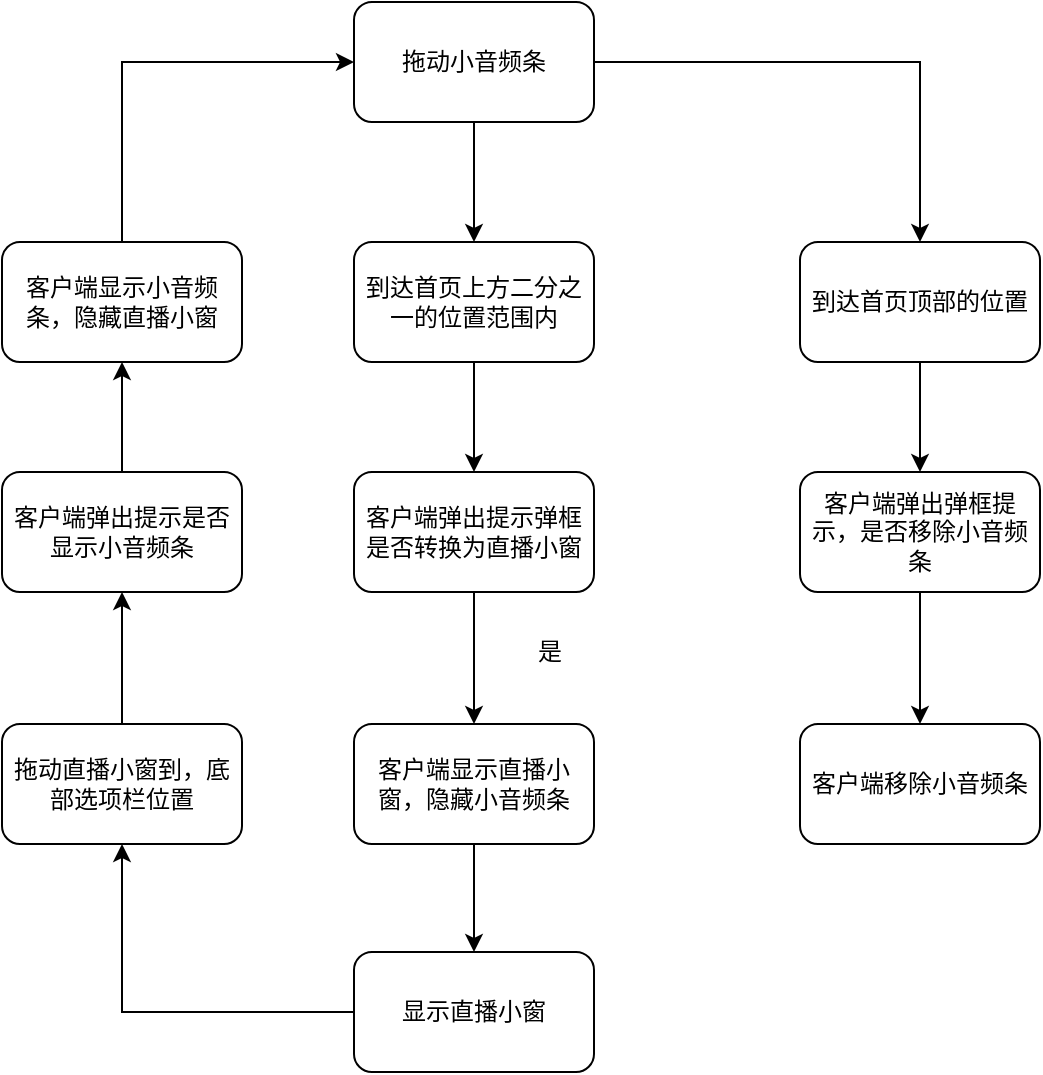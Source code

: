 <mxfile version="16.1.4" type="github">
  <diagram id="KECIPdQT1WM4rxqB7jb8" name="Page-1">
    <mxGraphModel dx="1422" dy="762" grid="0" gridSize="10" guides="1" tooltips="1" connect="1" arrows="1" fold="1" page="1" pageScale="1" pageWidth="1169" pageHeight="827" math="0" shadow="0">
      <root>
        <mxCell id="0" />
        <mxCell id="1" parent="0" />
        <mxCell id="E58gVcxJUbAuFXLljo_L-6" style="edgeStyle=orthogonalEdgeStyle;rounded=0;orthogonalLoop=1;jettySize=auto;html=1;exitX=0.5;exitY=1;exitDx=0;exitDy=0;" edge="1" parent="1" source="E58gVcxJUbAuFXLljo_L-1" target="E58gVcxJUbAuFXLljo_L-2">
          <mxGeometry relative="1" as="geometry" />
        </mxCell>
        <mxCell id="E58gVcxJUbAuFXLljo_L-22" style="edgeStyle=orthogonalEdgeStyle;rounded=0;orthogonalLoop=1;jettySize=auto;html=1;exitX=1;exitY=0.5;exitDx=0;exitDy=0;" edge="1" parent="1" source="E58gVcxJUbAuFXLljo_L-1" target="E58gVcxJUbAuFXLljo_L-21">
          <mxGeometry relative="1" as="geometry" />
        </mxCell>
        <mxCell id="E58gVcxJUbAuFXLljo_L-1" value="拖动小音频条" style="rounded=1;whiteSpace=wrap;html=1;" vertex="1" parent="1">
          <mxGeometry x="353" y="129" width="120" height="60" as="geometry" />
        </mxCell>
        <mxCell id="E58gVcxJUbAuFXLljo_L-7" style="edgeStyle=orthogonalEdgeStyle;rounded=0;orthogonalLoop=1;jettySize=auto;html=1;exitX=0.5;exitY=1;exitDx=0;exitDy=0;" edge="1" parent="1" source="E58gVcxJUbAuFXLljo_L-2" target="E58gVcxJUbAuFXLljo_L-3">
          <mxGeometry relative="1" as="geometry" />
        </mxCell>
        <mxCell id="E58gVcxJUbAuFXLljo_L-2" value="到达首页上方二分之一的位置范围内" style="rounded=1;whiteSpace=wrap;html=1;" vertex="1" parent="1">
          <mxGeometry x="353" y="249" width="120" height="60" as="geometry" />
        </mxCell>
        <mxCell id="E58gVcxJUbAuFXLljo_L-8" style="edgeStyle=orthogonalEdgeStyle;rounded=0;orthogonalLoop=1;jettySize=auto;html=1;exitX=0.5;exitY=1;exitDx=0;exitDy=0;" edge="1" parent="1" source="E58gVcxJUbAuFXLljo_L-3" target="E58gVcxJUbAuFXLljo_L-4">
          <mxGeometry relative="1" as="geometry" />
        </mxCell>
        <mxCell id="E58gVcxJUbAuFXLljo_L-3" value="客户端弹出提示弹框是否转换为直播小窗" style="rounded=1;whiteSpace=wrap;html=1;" vertex="1" parent="1">
          <mxGeometry x="353" y="364" width="120" height="60" as="geometry" />
        </mxCell>
        <mxCell id="E58gVcxJUbAuFXLljo_L-13" style="edgeStyle=orthogonalEdgeStyle;rounded=0;orthogonalLoop=1;jettySize=auto;html=1;exitX=0.5;exitY=1;exitDx=0;exitDy=0;entryX=0.5;entryY=0;entryDx=0;entryDy=0;" edge="1" parent="1" source="E58gVcxJUbAuFXLljo_L-4" target="E58gVcxJUbAuFXLljo_L-12">
          <mxGeometry relative="1" as="geometry" />
        </mxCell>
        <mxCell id="E58gVcxJUbAuFXLljo_L-4" value="客户端显示直播小窗，隐藏小音频条" style="rounded=1;whiteSpace=wrap;html=1;" vertex="1" parent="1">
          <mxGeometry x="353" y="490" width="120" height="60" as="geometry" />
        </mxCell>
        <mxCell id="E58gVcxJUbAuFXLljo_L-9" value="是" style="text;html=1;strokeColor=none;fillColor=none;align=center;verticalAlign=middle;whiteSpace=wrap;rounded=0;" vertex="1" parent="1">
          <mxGeometry x="421" y="439" width="60" height="30" as="geometry" />
        </mxCell>
        <mxCell id="E58gVcxJUbAuFXLljo_L-16" style="edgeStyle=orthogonalEdgeStyle;rounded=0;orthogonalLoop=1;jettySize=auto;html=1;exitX=0.5;exitY=0;exitDx=0;exitDy=0;" edge="1" parent="1" source="E58gVcxJUbAuFXLljo_L-11" target="E58gVcxJUbAuFXLljo_L-15">
          <mxGeometry relative="1" as="geometry" />
        </mxCell>
        <mxCell id="E58gVcxJUbAuFXLljo_L-11" value="拖动直播小窗到，底部选项栏位置" style="rounded=1;whiteSpace=wrap;html=1;" vertex="1" parent="1">
          <mxGeometry x="177" y="490" width="120" height="60" as="geometry" />
        </mxCell>
        <mxCell id="E58gVcxJUbAuFXLljo_L-14" style="edgeStyle=orthogonalEdgeStyle;rounded=0;orthogonalLoop=1;jettySize=auto;html=1;exitX=0;exitY=0.5;exitDx=0;exitDy=0;entryX=0.5;entryY=1;entryDx=0;entryDy=0;" edge="1" parent="1" source="E58gVcxJUbAuFXLljo_L-12" target="E58gVcxJUbAuFXLljo_L-11">
          <mxGeometry relative="1" as="geometry" />
        </mxCell>
        <mxCell id="E58gVcxJUbAuFXLljo_L-12" value="显示直播小窗" style="rounded=1;whiteSpace=wrap;html=1;" vertex="1" parent="1">
          <mxGeometry x="353" y="604" width="120" height="60" as="geometry" />
        </mxCell>
        <mxCell id="E58gVcxJUbAuFXLljo_L-18" style="edgeStyle=orthogonalEdgeStyle;rounded=0;orthogonalLoop=1;jettySize=auto;html=1;exitX=0.5;exitY=0;exitDx=0;exitDy=0;entryX=0.5;entryY=1;entryDx=0;entryDy=0;" edge="1" parent="1" source="E58gVcxJUbAuFXLljo_L-15" target="E58gVcxJUbAuFXLljo_L-17">
          <mxGeometry relative="1" as="geometry" />
        </mxCell>
        <mxCell id="E58gVcxJUbAuFXLljo_L-15" value="客户端弹出提示是否显示小音频条" style="rounded=1;whiteSpace=wrap;html=1;" vertex="1" parent="1">
          <mxGeometry x="177" y="364" width="120" height="60" as="geometry" />
        </mxCell>
        <mxCell id="E58gVcxJUbAuFXLljo_L-20" style="edgeStyle=orthogonalEdgeStyle;rounded=0;orthogonalLoop=1;jettySize=auto;html=1;exitX=0.5;exitY=0;exitDx=0;exitDy=0;entryX=0;entryY=0.5;entryDx=0;entryDy=0;" edge="1" parent="1" source="E58gVcxJUbAuFXLljo_L-17" target="E58gVcxJUbAuFXLljo_L-1">
          <mxGeometry relative="1" as="geometry" />
        </mxCell>
        <mxCell id="E58gVcxJUbAuFXLljo_L-17" value="客户端显示小音频条，隐藏直播小窗" style="rounded=1;whiteSpace=wrap;html=1;" vertex="1" parent="1">
          <mxGeometry x="177" y="249" width="120" height="60" as="geometry" />
        </mxCell>
        <mxCell id="E58gVcxJUbAuFXLljo_L-24" style="edgeStyle=orthogonalEdgeStyle;rounded=0;orthogonalLoop=1;jettySize=auto;html=1;exitX=0.5;exitY=1;exitDx=0;exitDy=0;" edge="1" parent="1" source="E58gVcxJUbAuFXLljo_L-21" target="E58gVcxJUbAuFXLljo_L-23">
          <mxGeometry relative="1" as="geometry" />
        </mxCell>
        <mxCell id="E58gVcxJUbAuFXLljo_L-21" value="到达首页顶部的位置" style="rounded=1;whiteSpace=wrap;html=1;" vertex="1" parent="1">
          <mxGeometry x="576" y="249" width="120" height="60" as="geometry" />
        </mxCell>
        <mxCell id="E58gVcxJUbAuFXLljo_L-26" style="edgeStyle=orthogonalEdgeStyle;rounded=0;orthogonalLoop=1;jettySize=auto;html=1;exitX=0.5;exitY=1;exitDx=0;exitDy=0;" edge="1" parent="1" source="E58gVcxJUbAuFXLljo_L-23" target="E58gVcxJUbAuFXLljo_L-25">
          <mxGeometry relative="1" as="geometry" />
        </mxCell>
        <mxCell id="E58gVcxJUbAuFXLljo_L-23" value="客户端弹出弹框提示，是否移除小音频条" style="rounded=1;whiteSpace=wrap;html=1;" vertex="1" parent="1">
          <mxGeometry x="576" y="364" width="120" height="60" as="geometry" />
        </mxCell>
        <mxCell id="E58gVcxJUbAuFXLljo_L-25" value="客户端移除小音频条" style="rounded=1;whiteSpace=wrap;html=1;" vertex="1" parent="1">
          <mxGeometry x="576" y="490" width="120" height="60" as="geometry" />
        </mxCell>
      </root>
    </mxGraphModel>
  </diagram>
</mxfile>
